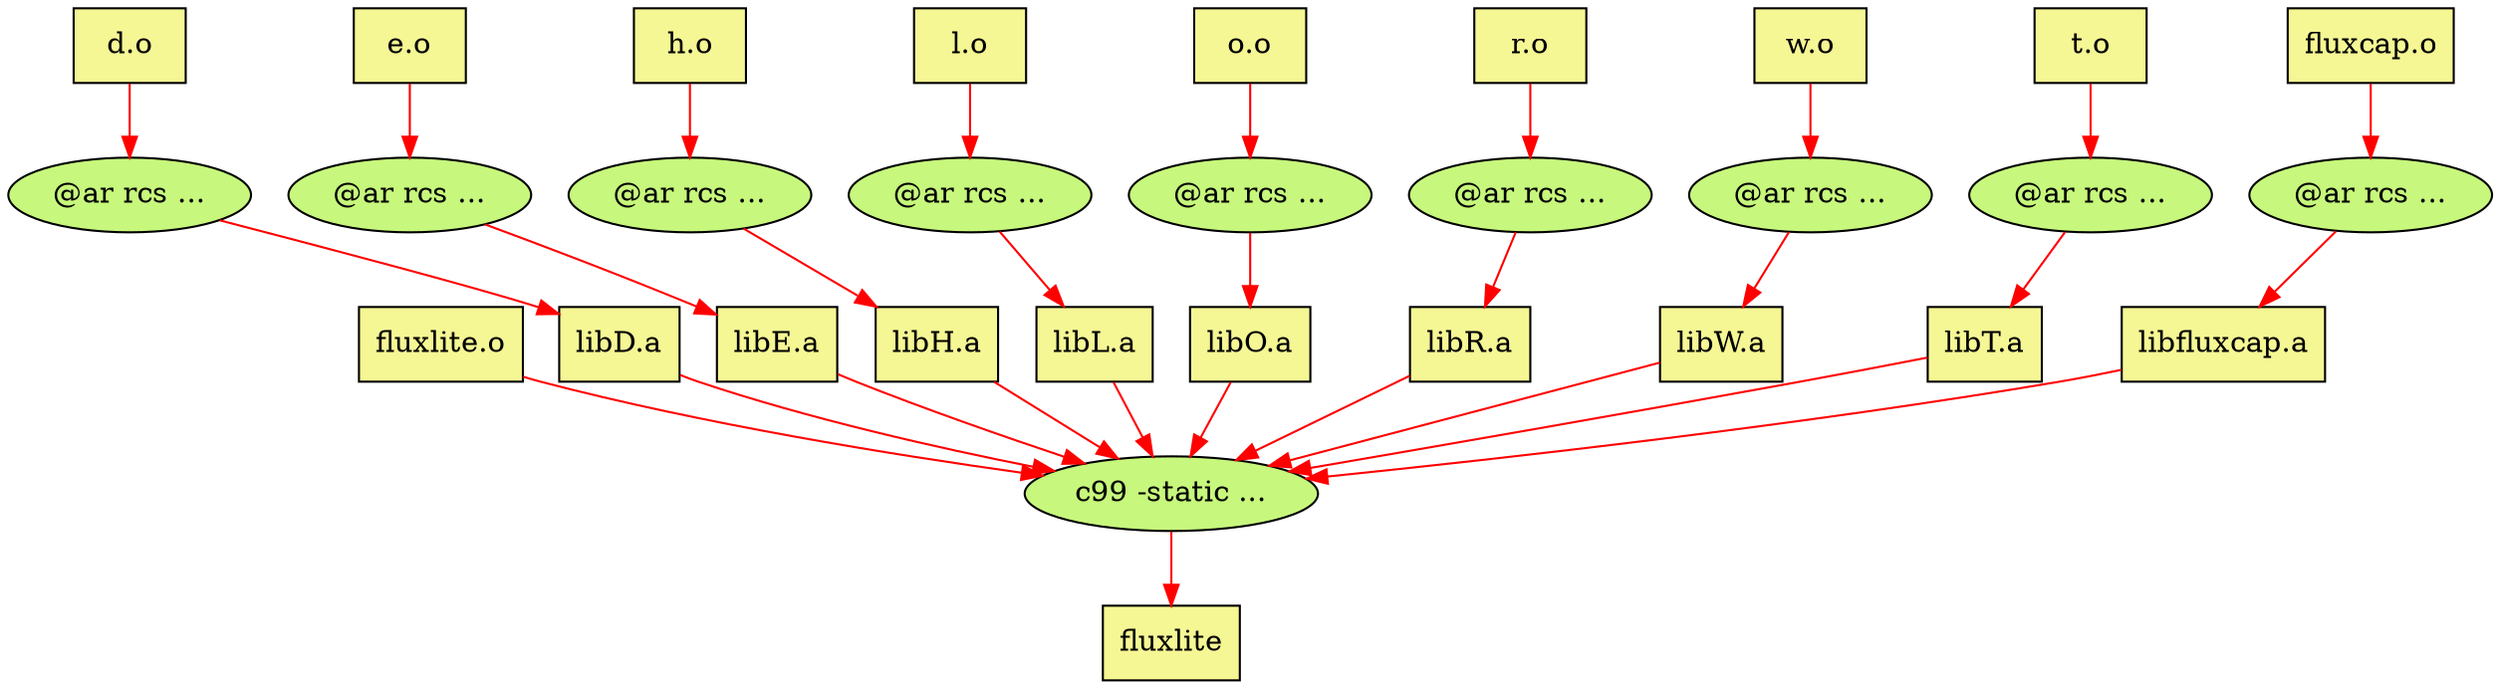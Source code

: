 digraph test {
	ratio="fill";
	node [fillcolor="#f5f694", shape="box", style="filled"];
	edge [color="red"];
	fluxlite [label="fluxlite"];
	node1 [fillcolor="#c7f77c", label="c99 -static ...", shape="ellipse", style="filled"];
	node2 [label="fluxlite.o"];
	node3 [label="libD.a"];
	node4 [fillcolor="#c7f77c", label="@ar rcs ...", shape="ellipse", style="filled"];
	node5 [label="d.o"];
	node6 [label="libE.a"];
	node7 [fillcolor="#c7f77c", label="@ar rcs ...", shape="ellipse", style="filled"];
	node8 [label="e.o"];
	node9 [label="libH.a"];
	node10 [fillcolor="#c7f77c", label="@ar rcs ...", shape="ellipse", style="filled"];
	node11 [label="h.o"];
	node12 [label="libL.a"];
	node13 [fillcolor="#c7f77c", label="@ar rcs ...", shape="ellipse", style="filled"];
	node14 [label="l.o"];
	node15 [label="libO.a"];
	node16 [fillcolor="#c7f77c", label="@ar rcs ...", shape="ellipse", style="filled"];
	node17 [label="o.o"];
	node18 [label="libR.a"];
	node19 [fillcolor="#c7f77c", label="@ar rcs ...", shape="ellipse", style="filled"];
	node20 [label="r.o"];
	node21 [label="libW.a"];
	node22 [fillcolor="#c7f77c", label="@ar rcs ...", shape="ellipse", style="filled"];
	node23 [label="w.o"];
	node24 [label="libT.a"];
	node25 [fillcolor="#c7f77c", label="@ar rcs ...", shape="ellipse", style="filled"];
	node26 [label="t.o"];
	node27 [label="libfluxcap.a"];
	node28 [fillcolor="#c7f77c", label="@ar rcs ...", shape="ellipse", style="filled"];
	node29 [label="fluxcap.o"];
	node1 -> fluxlite;
	node28 -> node27;
	node4 -> node3;
	node7 -> node6;
	node10 -> node9;
	node13 -> node12;
	node16 -> node15;
	node19 -> node18;
	node22 -> node21;
	node25 -> node24;
	node5 -> node4;
	node8 -> node7;
	node29 -> node28;
	node2 -> node1;
	node11 -> node10;
	node14 -> node13;
	node3 -> node1;
	node6 -> node1;
	node9 -> node1;
	node12 -> node1;
	node15 -> node1;
	node18 -> node1;
	node24 -> node1;
	node21 -> node1;
	node27 -> node1;
	node17 -> node16;
	node20 -> node19;
	node26 -> node25;
	node23 -> node22;
}
